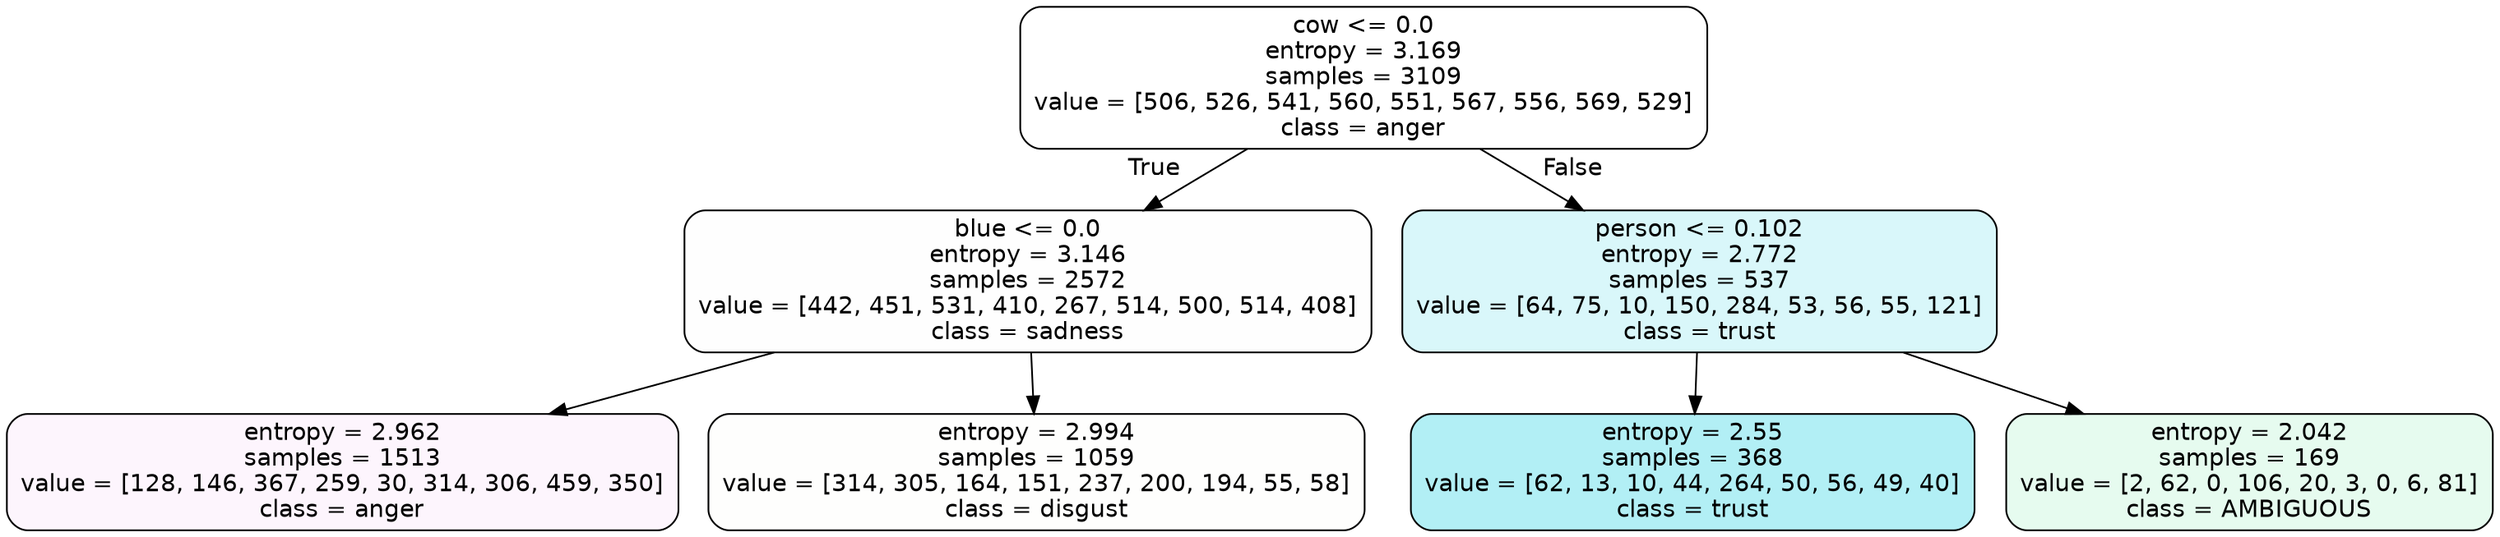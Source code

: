 digraph Tree {
node [shape=box, style="filled, rounded", color="black", fontname=helvetica] ;
edge [fontname=helvetica] ;
0 [label="cow <= 0.0\nentropy = 3.169\nsamples = 3109\nvalue = [506, 526, 541, 560, 551, 567, 556, 569, 529]\nclass = anger", fillcolor="#e539d700"] ;
1 [label="blue <= 0.0\nentropy = 3.146\nsamples = 2572\nvalue = [442, 451, 531, 410, 267, 514, 500, 514, 408]\nclass = sadness", fillcolor="#64e53901"] ;
0 -> 1 [labeldistance=2.5, labelangle=45, headlabel="True"] ;
2 [label="entropy = 2.962\nsamples = 1513\nvalue = [128, 146, 367, 259, 30, 314, 306, 459, 350]\nclass = anger", fillcolor="#e539d70c"] ;
1 -> 2 ;
3 [label="entropy = 2.994\nsamples = 1059\nvalue = [314, 305, 164, 151, 237, 200, 194, 55, 58]\nclass = disgust", fillcolor="#e5813902"] ;
1 -> 3 ;
4 [label="person <= 0.102\nentropy = 2.772\nsamples = 537\nvalue = [64, 75, 10, 150, 284, 53, 56, 55, 121]\nclass = trust", fillcolor="#39d7e530"] ;
0 -> 4 [labeldistance=2.5, labelangle=-45, headlabel="False"] ;
5 [label="entropy = 2.55\nsamples = 368\nvalue = [62, 13, 10, 44, 264, 50, 56, 49, 40]\nclass = trust", fillcolor="#39d7e562"] ;
4 -> 5 ;
6 [label="entropy = 2.042\nsamples = 169\nvalue = [2, 62, 0, 106, 20, 3, 0, 6, 81]\nclass = AMBIGUOUS", fillcolor="#39e58120"] ;
4 -> 6 ;
}